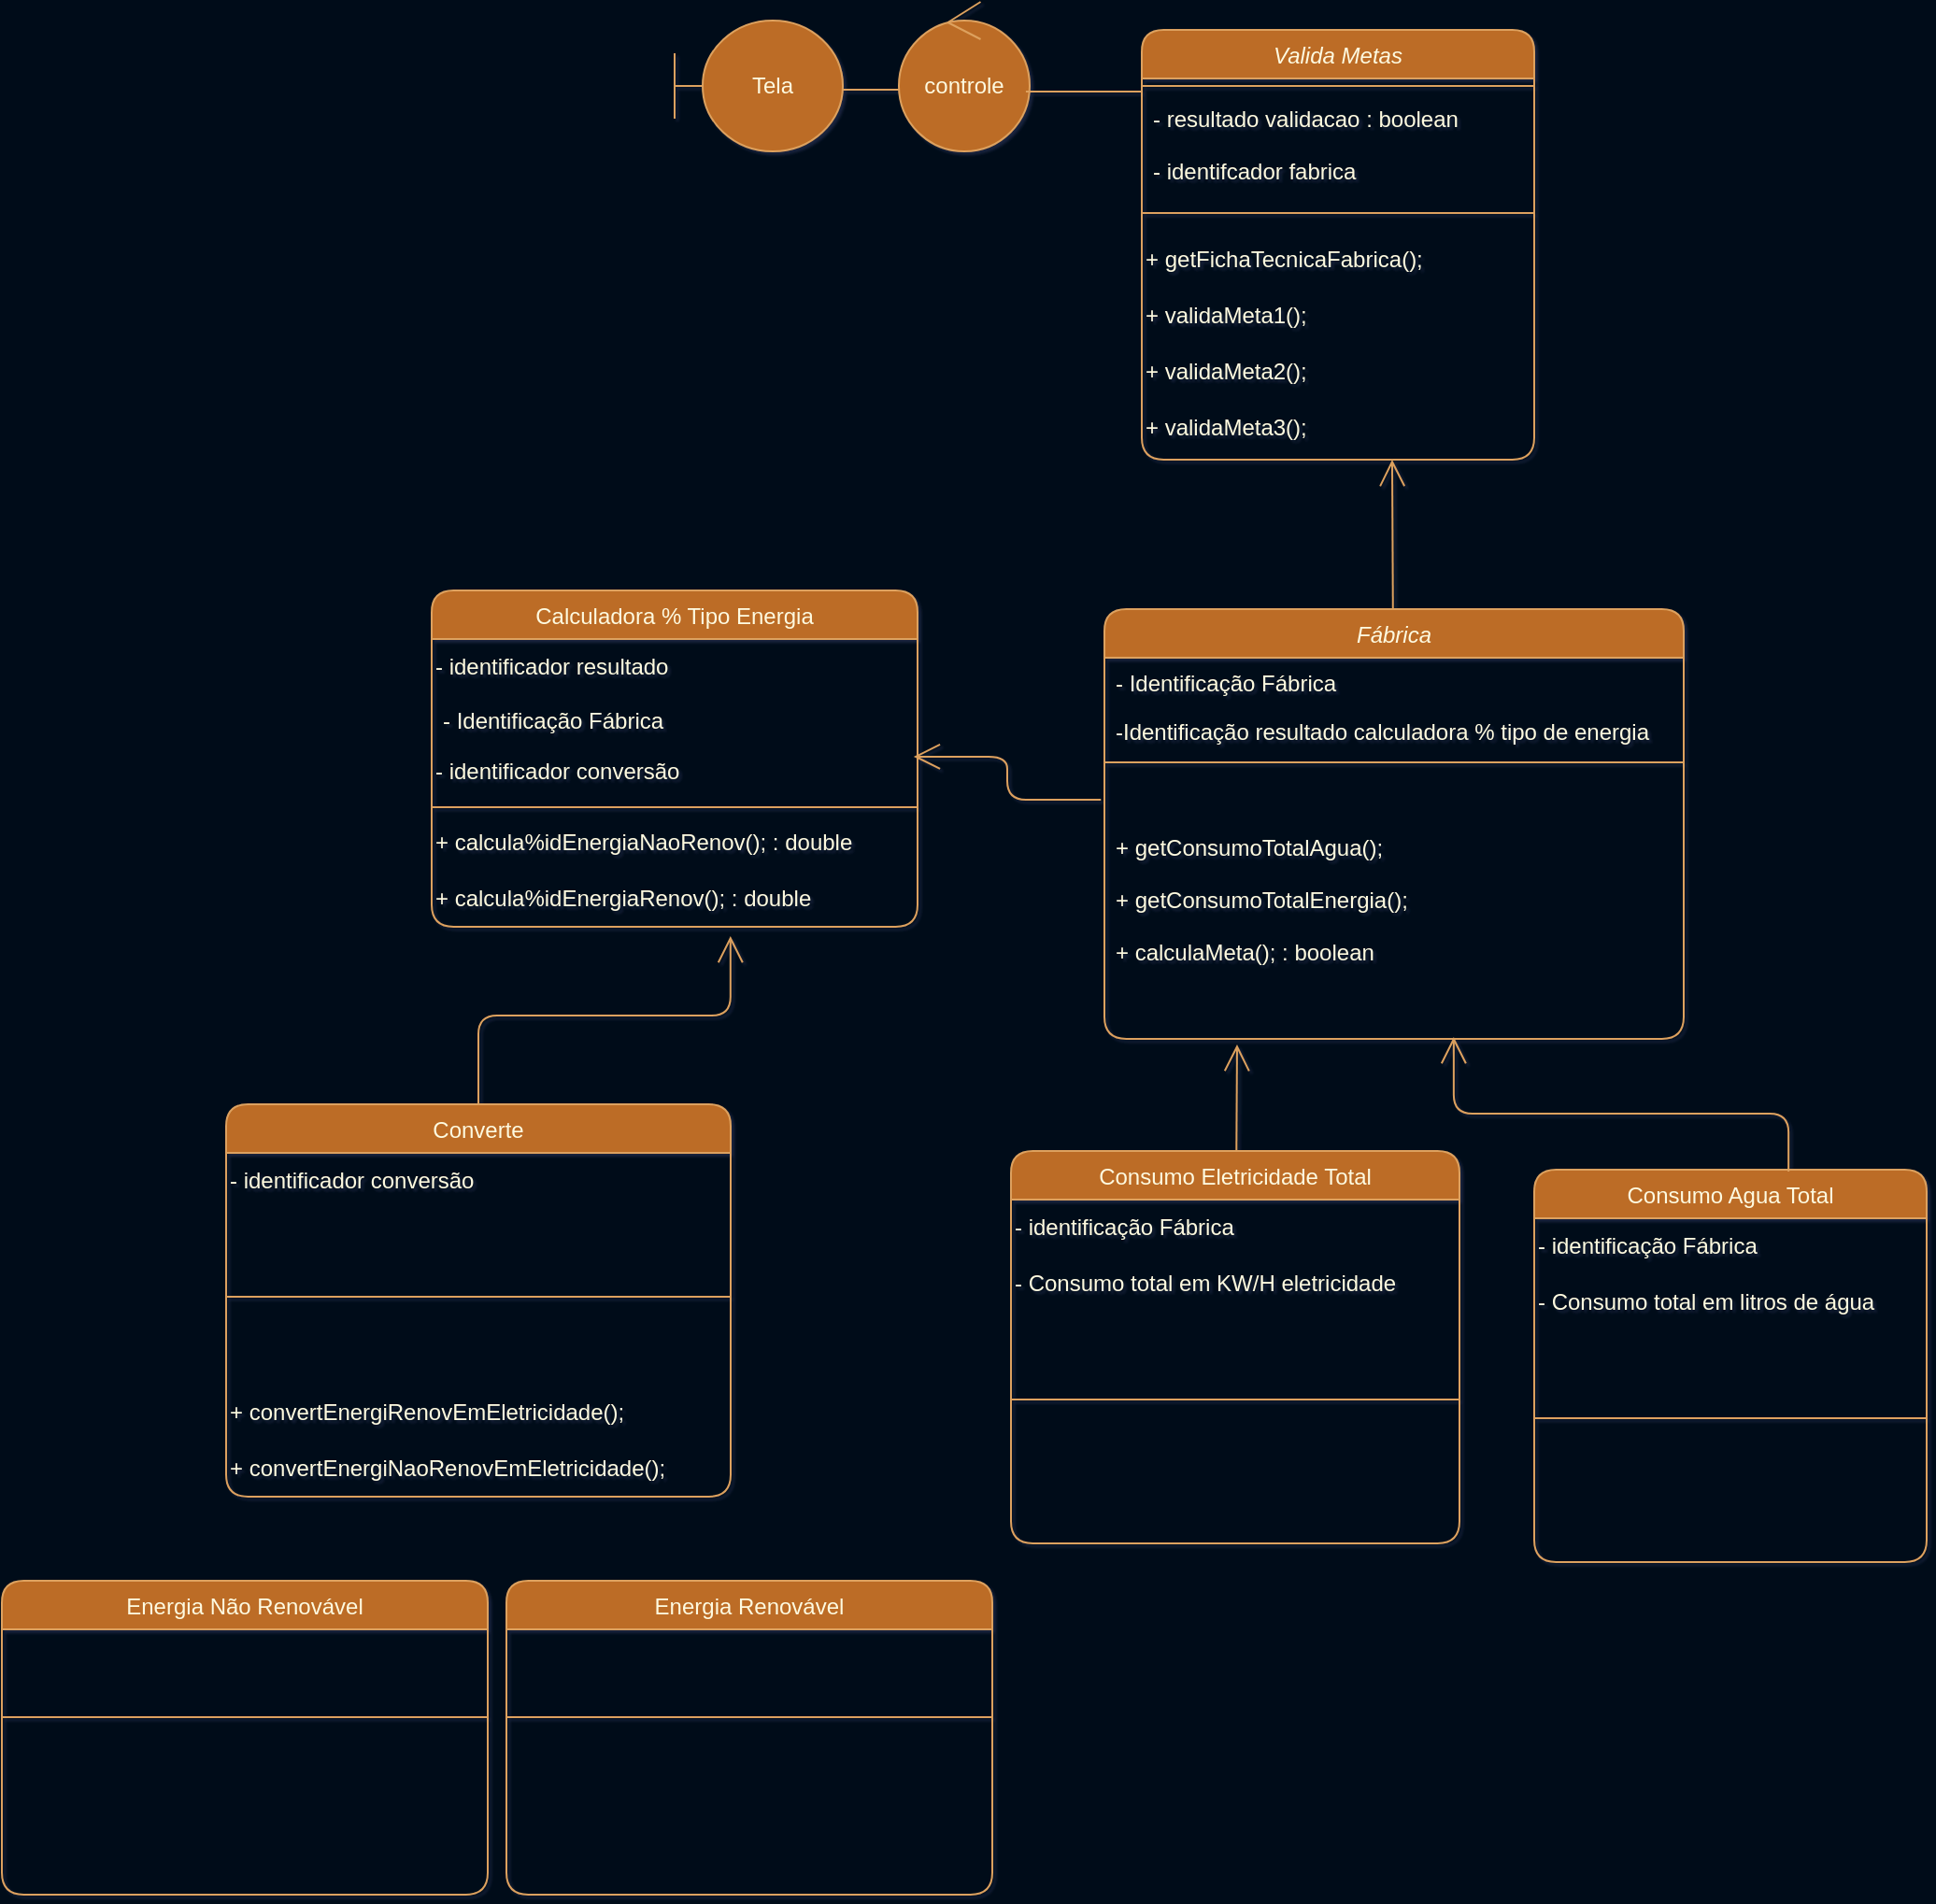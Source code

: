 <mxfile version="21.3.4" type="github">
  <diagram id="C5RBs43oDa-KdzZeNtuy" name="Page-1">
    <mxGraphModel dx="2039" dy="1382" grid="0" gridSize="7" guides="0" tooltips="1" connect="0" arrows="0" fold="1" page="0" pageScale="1" pageWidth="1169" pageHeight="827" background="#000C19" math="0" shadow="1">
      <root>
        <mxCell id="WIyWlLk6GJQsqaUBKTNV-0" />
        <mxCell id="WIyWlLk6GJQsqaUBKTNV-1" parent="WIyWlLk6GJQsqaUBKTNV-0" />
        <mxCell id="zkfFHV4jXpPFQw0GAbJ--17" value="Calculadora % Tipo Energia" style="swimlane;fontStyle=0;align=center;verticalAlign=top;childLayout=stackLayout;horizontal=1;startSize=26;horizontalStack=0;resizeParent=1;resizeLast=0;collapsible=1;marginBottom=0;rounded=1;shadow=0;strokeWidth=1;labelBackgroundColor=none;fillColor=#BC6C25;strokeColor=#DDA15E;fontColor=#FEFAE0;" parent="WIyWlLk6GJQsqaUBKTNV-1" vertex="1">
          <mxGeometry x="-30" y="310" width="260" height="180" as="geometry">
            <mxRectangle x="550" y="140" width="160" height="26" as="alternateBounds" />
          </mxGeometry>
        </mxCell>
        <mxCell id="8Iw89arUOgtDeOS-yBGB-59" value="- identificador resultado" style="text;html=1;align=left;verticalAlign=middle;resizable=0;points=[];autosize=1;strokeColor=none;fillColor=none;labelBackgroundColor=none;rounded=1;fontColor=#FEFAE0;" parent="zkfFHV4jXpPFQw0GAbJ--17" vertex="1">
          <mxGeometry y="26" width="260" height="30" as="geometry" />
        </mxCell>
        <mxCell id="8Iw89arUOgtDeOS-yBGB-60" value="- Identificação Fábrica" style="text;align=left;verticalAlign=top;spacingLeft=4;spacingRight=4;overflow=hidden;rotatable=0;points=[[0,0.5],[1,0.5]];portConstraint=eastwest;labelBackgroundColor=none;rounded=1;fontColor=#FEFAE0;" parent="zkfFHV4jXpPFQw0GAbJ--17" vertex="1">
          <mxGeometry y="56" width="260" height="26" as="geometry" />
        </mxCell>
        <mxCell id="8Iw89arUOgtDeOS-yBGB-61" value="&lt;div style=&quot;&quot;&gt;&lt;span style=&quot;background-color: initial;&quot;&gt;- identificador conversão&lt;/span&gt;&lt;/div&gt;" style="text;html=1;align=left;verticalAlign=middle;resizable=0;points=[];autosize=1;strokeColor=none;fillColor=none;labelBackgroundColor=none;rounded=1;fontColor=#FEFAE0;" parent="zkfFHV4jXpPFQw0GAbJ--17" vertex="1">
          <mxGeometry y="82" width="260" height="30" as="geometry" />
        </mxCell>
        <mxCell id="zkfFHV4jXpPFQw0GAbJ--23" value="" style="line;html=1;strokeWidth=1;align=left;verticalAlign=middle;spacingTop=-1;spacingLeft=3;spacingRight=3;rotatable=0;labelPosition=right;points=[];portConstraint=eastwest;labelBackgroundColor=none;rounded=1;fillColor=#BC6C25;strokeColor=#DDA15E;fontColor=#FEFAE0;" parent="zkfFHV4jXpPFQw0GAbJ--17" vertex="1">
          <mxGeometry y="112" width="260" height="8" as="geometry" />
        </mxCell>
        <mxCell id="8Iw89arUOgtDeOS-yBGB-33" value="+ calcula%idEnergiaNaoRenov(); : double" style="text;html=1;align=left;verticalAlign=middle;resizable=0;points=[];autosize=1;strokeColor=none;fillColor=none;labelBackgroundColor=none;rounded=1;fontColor=#FEFAE0;" parent="zkfFHV4jXpPFQw0GAbJ--17" vertex="1">
          <mxGeometry y="120" width="260" height="30" as="geometry" />
        </mxCell>
        <mxCell id="8Iw89arUOgtDeOS-yBGB-25" value="+ calcula%idEnergiaRenov(); : double" style="text;html=1;align=left;verticalAlign=middle;resizable=0;points=[];autosize=1;strokeColor=none;fillColor=none;labelBackgroundColor=none;rounded=1;fontColor=#FEFAE0;" parent="zkfFHV4jXpPFQw0GAbJ--17" vertex="1">
          <mxGeometry y="150" width="260" height="30" as="geometry" />
        </mxCell>
        <mxCell id="8Iw89arUOgtDeOS-yBGB-1" value="Tela" style="shape=umlBoundary;whiteSpace=wrap;html=1;labelBackgroundColor=none;rounded=1;fillColor=#BC6C25;strokeColor=#DDA15E;fontColor=#FEFAE0;" parent="WIyWlLk6GJQsqaUBKTNV-1" vertex="1">
          <mxGeometry x="100" y="5" width="90" height="70" as="geometry" />
        </mxCell>
        <mxCell id="8Iw89arUOgtDeOS-yBGB-3" value="Valida Metas" style="swimlane;fontStyle=2;align=center;verticalAlign=top;childLayout=stackLayout;horizontal=1;startSize=26;horizontalStack=0;resizeParent=1;resizeLast=0;collapsible=1;marginBottom=0;rounded=1;shadow=0;strokeWidth=1;labelBackgroundColor=none;fillColor=#BC6C25;strokeColor=#DDA15E;fontColor=#FEFAE0;" parent="WIyWlLk6GJQsqaUBKTNV-1" vertex="1">
          <mxGeometry x="350" y="10" width="210" height="230" as="geometry">
            <mxRectangle x="370" y="640" width="160" height="26" as="alternateBounds" />
          </mxGeometry>
        </mxCell>
        <mxCell id="8Iw89arUOgtDeOS-yBGB-7" value="" style="line;html=1;strokeWidth=1;align=left;verticalAlign=middle;spacingTop=-1;spacingLeft=3;spacingRight=3;rotatable=0;labelPosition=right;points=[];portConstraint=eastwest;labelBackgroundColor=none;rounded=1;fillColor=#BC6C25;strokeColor=#DDA15E;fontColor=#FEFAE0;" parent="8Iw89arUOgtDeOS-yBGB-3" vertex="1">
          <mxGeometry y="26" width="210" height="8" as="geometry" />
        </mxCell>
        <mxCell id="8Iw89arUOgtDeOS-yBGB-4" value="- resultado validacao : boolean&#xa;&#xa;- identifcador fabrica" style="text;align=left;verticalAlign=top;spacingLeft=4;spacingRight=4;overflow=hidden;rotatable=0;points=[[0,0.5],[1,0.5]];portConstraint=eastwest;labelBackgroundColor=none;rounded=1;fontColor=#FEFAE0;" parent="8Iw89arUOgtDeOS-yBGB-3" vertex="1">
          <mxGeometry y="34" width="210" height="54" as="geometry" />
        </mxCell>
        <mxCell id="8Iw89arUOgtDeOS-yBGB-10" value="" style="line;html=1;strokeWidth=1;align=left;verticalAlign=middle;spacingTop=-1;spacingLeft=3;spacingRight=3;rotatable=0;labelPosition=right;points=[];portConstraint=eastwest;labelBackgroundColor=none;rounded=1;fillColor=#BC6C25;strokeColor=#DDA15E;fontColor=#FEFAE0;" parent="8Iw89arUOgtDeOS-yBGB-3" vertex="1">
          <mxGeometry y="88" width="210" height="20" as="geometry" />
        </mxCell>
        <mxCell id="8Iw89arUOgtDeOS-yBGB-29" value="+ getFichaTecnicaFabrica();" style="text;html=1;align=left;verticalAlign=middle;resizable=0;points=[];autosize=1;strokeColor=none;fillColor=none;labelBackgroundColor=none;rounded=1;fontColor=#FEFAE0;" parent="8Iw89arUOgtDeOS-yBGB-3" vertex="1">
          <mxGeometry y="108" width="210" height="30" as="geometry" />
        </mxCell>
        <mxCell id="8Iw89arUOgtDeOS-yBGB-27" value="+ validaMeta1();" style="text;html=1;align=left;verticalAlign=middle;resizable=0;points=[];autosize=1;strokeColor=none;fillColor=none;labelBackgroundColor=none;rounded=1;fontColor=#FEFAE0;" parent="8Iw89arUOgtDeOS-yBGB-3" vertex="1">
          <mxGeometry y="138" width="210" height="30" as="geometry" />
        </mxCell>
        <mxCell id="8Iw89arUOgtDeOS-yBGB-26" value="+ validaMeta2();" style="text;html=1;align=left;verticalAlign=middle;resizable=0;points=[];autosize=1;strokeColor=none;fillColor=none;labelBackgroundColor=none;rounded=1;fontColor=#FEFAE0;" parent="8Iw89arUOgtDeOS-yBGB-3" vertex="1">
          <mxGeometry y="168" width="210" height="30" as="geometry" />
        </mxCell>
        <mxCell id="8Iw89arUOgtDeOS-yBGB-28" value="+ validaMeta3();" style="text;html=1;align=left;verticalAlign=middle;resizable=0;points=[];autosize=1;strokeColor=none;fillColor=none;labelBackgroundColor=none;rounded=1;fontColor=#FEFAE0;" parent="8Iw89arUOgtDeOS-yBGB-3" vertex="1">
          <mxGeometry y="198" width="210" height="30" as="geometry" />
        </mxCell>
        <mxCell id="8Iw89arUOgtDeOS-yBGB-17" value="Fábrica" style="swimlane;fontStyle=2;align=center;verticalAlign=top;childLayout=stackLayout;horizontal=1;startSize=26;horizontalStack=0;resizeParent=1;resizeLast=0;collapsible=1;marginBottom=0;rounded=1;shadow=0;strokeWidth=1;labelBackgroundColor=none;fillColor=#BC6C25;strokeColor=#DDA15E;fontColor=#FEFAE0;" parent="WIyWlLk6GJQsqaUBKTNV-1" vertex="1">
          <mxGeometry x="330" y="320" width="310" height="230" as="geometry">
            <mxRectangle x="230" y="140" width="160" height="26" as="alternateBounds" />
          </mxGeometry>
        </mxCell>
        <mxCell id="8Iw89arUOgtDeOS-yBGB-18" value="- Identificação Fábrica" style="text;align=left;verticalAlign=top;spacingLeft=4;spacingRight=4;overflow=hidden;rotatable=0;points=[[0,0.5],[1,0.5]];portConstraint=eastwest;labelBackgroundColor=none;rounded=1;fontColor=#FEFAE0;" parent="8Iw89arUOgtDeOS-yBGB-17" vertex="1">
          <mxGeometry y="26" width="310" height="26" as="geometry" />
        </mxCell>
        <mxCell id="8Iw89arUOgtDeOS-yBGB-20" value="-Identificação resultado calculadora % tipo de energia" style="text;align=left;verticalAlign=top;spacingLeft=4;spacingRight=4;overflow=hidden;rotatable=0;points=[[0,0.5],[1,0.5]];portConstraint=eastwest;rounded=1;shadow=0;html=0;labelBackgroundColor=none;fontColor=#FEFAE0;" parent="8Iw89arUOgtDeOS-yBGB-17" vertex="1">
          <mxGeometry y="52" width="310" height="26" as="geometry" />
        </mxCell>
        <mxCell id="8Iw89arUOgtDeOS-yBGB-21" value="" style="line;html=1;strokeWidth=1;align=left;verticalAlign=middle;spacingTop=-1;spacingLeft=3;spacingRight=3;rotatable=0;labelPosition=right;points=[];portConstraint=eastwest;labelBackgroundColor=none;rounded=1;fillColor=#BC6C25;strokeColor=#DDA15E;fontColor=#FEFAE0;" parent="8Iw89arUOgtDeOS-yBGB-17" vertex="1">
          <mxGeometry y="78" width="310" height="8" as="geometry" />
        </mxCell>
        <mxCell id="8Iw89arUOgtDeOS-yBGB-22" value="&#xa;&#xa;+ getConsumoTotalAgua();&#xa;&#xa;+ getConsumoTotalEnergia();&#xa;&#xa;+ calculaMeta(); : boolean" style="text;align=left;verticalAlign=top;spacingLeft=4;spacingRight=4;overflow=hidden;rotatable=0;points=[[0,0.5],[1,0.5]];portConstraint=eastwest;labelBackgroundColor=none;rounded=1;fontColor=#FEFAE0;" parent="8Iw89arUOgtDeOS-yBGB-17" vertex="1">
          <mxGeometry y="86" width="310" height="144" as="geometry" />
        </mxCell>
        <mxCell id="8Iw89arUOgtDeOS-yBGB-30" value="Converte" style="swimlane;fontStyle=0;align=center;verticalAlign=top;childLayout=stackLayout;horizontal=1;startSize=26;horizontalStack=0;resizeParent=1;resizeLast=0;collapsible=1;marginBottom=0;rounded=1;shadow=0;strokeWidth=1;labelBackgroundColor=none;fillColor=#BC6C25;strokeColor=#DDA15E;fontColor=#FEFAE0;" parent="WIyWlLk6GJQsqaUBKTNV-1" vertex="1">
          <mxGeometry x="-140" y="585" width="270" height="210" as="geometry">
            <mxRectangle x="550" y="140" width="160" height="26" as="alternateBounds" />
          </mxGeometry>
        </mxCell>
        <mxCell id="8Iw89arUOgtDeOS-yBGB-58" value="&lt;div style=&quot;&quot;&gt;&lt;span style=&quot;background-color: initial;&quot;&gt;- identificador conversão&lt;/span&gt;&lt;/div&gt;" style="text;html=1;align=left;verticalAlign=middle;resizable=0;points=[];autosize=1;strokeColor=none;fillColor=none;labelBackgroundColor=none;rounded=1;fontColor=#FEFAE0;" parent="8Iw89arUOgtDeOS-yBGB-30" vertex="1">
          <mxGeometry y="26" width="270" height="30" as="geometry" />
        </mxCell>
        <mxCell id="8Iw89arUOgtDeOS-yBGB-31" value="" style="line;html=1;strokeWidth=1;align=left;verticalAlign=middle;spacingTop=-1;spacingLeft=3;spacingRight=3;rotatable=0;labelPosition=right;points=[];portConstraint=eastwest;labelBackgroundColor=none;rounded=1;fillColor=#BC6C25;strokeColor=#DDA15E;fontColor=#FEFAE0;" parent="8Iw89arUOgtDeOS-yBGB-30" vertex="1">
          <mxGeometry y="56" width="270" height="94" as="geometry" />
        </mxCell>
        <mxCell id="8Iw89arUOgtDeOS-yBGB-43" value="+ convertEnergiRenovEmEletricidade();" style="text;html=1;align=left;verticalAlign=middle;resizable=0;points=[];autosize=1;strokeColor=none;fillColor=none;labelBackgroundColor=none;rounded=1;fontColor=#FEFAE0;" parent="8Iw89arUOgtDeOS-yBGB-30" vertex="1">
          <mxGeometry y="150" width="270" height="30" as="geometry" />
        </mxCell>
        <mxCell id="8Iw89arUOgtDeOS-yBGB-42" value="+ convertEnergiNaoRenovEmEletricidade();" style="text;html=1;align=left;verticalAlign=middle;resizable=0;points=[];autosize=1;strokeColor=none;fillColor=none;labelBackgroundColor=none;rounded=1;fontColor=#FEFAE0;" parent="8Iw89arUOgtDeOS-yBGB-30" vertex="1">
          <mxGeometry y="180" width="270" height="30" as="geometry" />
        </mxCell>
        <mxCell id="8Iw89arUOgtDeOS-yBGB-35" value="Energia Renovável" style="swimlane;fontStyle=0;align=center;verticalAlign=top;childLayout=stackLayout;horizontal=1;startSize=26;horizontalStack=0;resizeParent=1;resizeLast=0;collapsible=1;marginBottom=0;rounded=1;shadow=0;strokeWidth=1;labelBackgroundColor=none;fillColor=#BC6C25;strokeColor=#DDA15E;fontColor=#FEFAE0;" parent="WIyWlLk6GJQsqaUBKTNV-1" vertex="1">
          <mxGeometry x="10" y="840" width="260" height="168" as="geometry">
            <mxRectangle x="550" y="140" width="160" height="26" as="alternateBounds" />
          </mxGeometry>
        </mxCell>
        <mxCell id="8Iw89arUOgtDeOS-yBGB-36" value="" style="line;html=1;strokeWidth=1;align=left;verticalAlign=middle;spacingTop=-1;spacingLeft=3;spacingRight=3;rotatable=0;labelPosition=right;points=[];portConstraint=eastwest;labelBackgroundColor=none;rounded=1;fillColor=#BC6C25;strokeColor=#DDA15E;fontColor=#FEFAE0;" parent="8Iw89arUOgtDeOS-yBGB-35" vertex="1">
          <mxGeometry y="26" width="260" height="94" as="geometry" />
        </mxCell>
        <mxCell id="8Iw89arUOgtDeOS-yBGB-41" value="" style="endArrow=open;endFill=1;endSize=12;html=1;rounded=1;exitX=-0.006;exitY=0.111;exitDx=0;exitDy=0;exitPerimeter=0;fontStyle=1;align=left;fontColor=default;labelBackgroundColor=none;labelBorderColor=#CC0066;edgeStyle=elbowEdgeStyle;entryX=0.992;entryY=0.233;entryDx=0;entryDy=0;entryPerimeter=0;strokeColor=#DDA15E;" parent="WIyWlLk6GJQsqaUBKTNV-1" source="8Iw89arUOgtDeOS-yBGB-22" target="8Iw89arUOgtDeOS-yBGB-61" edge="1">
          <mxGeometry width="160" relative="1" as="geometry">
            <mxPoint x="330" y="370" as="sourcePoint" />
            <mxPoint x="230" y="410" as="targetPoint" />
          </mxGeometry>
        </mxCell>
        <mxCell id="8Iw89arUOgtDeOS-yBGB-44" value="Consumo Eletricidade Total" style="swimlane;fontStyle=0;align=center;verticalAlign=top;childLayout=stackLayout;horizontal=1;startSize=26;horizontalStack=0;resizeParent=1;resizeLast=0;collapsible=1;marginBottom=0;rounded=1;shadow=0;strokeWidth=1;labelBackgroundColor=none;fillColor=#BC6C25;strokeColor=#DDA15E;fontColor=#FEFAE0;" parent="WIyWlLk6GJQsqaUBKTNV-1" vertex="1">
          <mxGeometry x="280" y="610" width="240" height="210" as="geometry">
            <mxRectangle x="550" y="140" width="160" height="26" as="alternateBounds" />
          </mxGeometry>
        </mxCell>
        <mxCell id="8Iw89arUOgtDeOS-yBGB-48" value="- identificação Fábrica&lt;br&gt;" style="text;html=1;align=left;verticalAlign=middle;resizable=0;points=[];autosize=1;strokeColor=none;fillColor=none;labelBackgroundColor=none;rounded=1;fontColor=#FEFAE0;" parent="8Iw89arUOgtDeOS-yBGB-44" vertex="1">
          <mxGeometry y="26" width="240" height="30" as="geometry" />
        </mxCell>
        <mxCell id="8Iw89arUOgtDeOS-yBGB-50" value="- Consumo total em KW/H eletricidade&amp;nbsp;" style="text;html=1;align=left;verticalAlign=middle;resizable=0;points=[];autosize=1;strokeColor=none;fillColor=none;labelBackgroundColor=none;rounded=1;fontColor=#FEFAE0;" parent="8Iw89arUOgtDeOS-yBGB-44" vertex="1">
          <mxGeometry y="56" width="240" height="30" as="geometry" />
        </mxCell>
        <mxCell id="8Iw89arUOgtDeOS-yBGB-45" value="" style="line;html=1;strokeWidth=1;align=left;verticalAlign=middle;spacingTop=-1;spacingLeft=3;spacingRight=3;rotatable=0;labelPosition=right;points=[];portConstraint=eastwest;labelBackgroundColor=none;rounded=1;fillColor=#BC6C25;strokeColor=#DDA15E;fontColor=#FEFAE0;" parent="8Iw89arUOgtDeOS-yBGB-44" vertex="1">
          <mxGeometry y="86" width="240" height="94" as="geometry" />
        </mxCell>
        <mxCell id="8Iw89arUOgtDeOS-yBGB-46" value="Consumo Agua Total" style="swimlane;fontStyle=0;align=center;verticalAlign=top;childLayout=stackLayout;horizontal=1;startSize=26;horizontalStack=0;resizeParent=1;resizeLast=0;collapsible=1;marginBottom=0;rounded=1;shadow=0;strokeWidth=1;labelBackgroundColor=none;fillColor=#BC6C25;strokeColor=#DDA15E;fontColor=#FEFAE0;" parent="WIyWlLk6GJQsqaUBKTNV-1" vertex="1">
          <mxGeometry x="560" y="620" width="210" height="210" as="geometry">
            <mxRectangle x="550" y="140" width="160" height="26" as="alternateBounds" />
          </mxGeometry>
        </mxCell>
        <mxCell id="8Iw89arUOgtDeOS-yBGB-49" value="- identificação Fábrica" style="text;html=1;align=left;verticalAlign=middle;resizable=0;points=[];autosize=1;strokeColor=none;fillColor=none;labelBackgroundColor=none;rounded=1;fontColor=#FEFAE0;" parent="8Iw89arUOgtDeOS-yBGB-46" vertex="1">
          <mxGeometry y="26" width="210" height="30" as="geometry" />
        </mxCell>
        <mxCell id="8Iw89arUOgtDeOS-yBGB-52" value="- Consumo total em litros de água" style="text;html=1;align=left;verticalAlign=middle;resizable=0;points=[];autosize=1;strokeColor=none;fillColor=none;labelBackgroundColor=none;rounded=1;fontColor=#FEFAE0;" parent="8Iw89arUOgtDeOS-yBGB-46" vertex="1">
          <mxGeometry y="56" width="210" height="30" as="geometry" />
        </mxCell>
        <mxCell id="8Iw89arUOgtDeOS-yBGB-47" value="" style="line;html=1;strokeWidth=1;align=left;verticalAlign=middle;spacingTop=-1;spacingLeft=3;spacingRight=3;rotatable=0;labelPosition=right;points=[];portConstraint=eastwest;labelBackgroundColor=none;rounded=1;fillColor=#BC6C25;strokeColor=#DDA15E;fontColor=#FEFAE0;" parent="8Iw89arUOgtDeOS-yBGB-46" vertex="1">
          <mxGeometry y="86" width="210" height="94" as="geometry" />
        </mxCell>
        <mxCell id="8Iw89arUOgtDeOS-yBGB-54" value="" style="endArrow=open;endFill=1;endSize=12;html=1;rounded=1;entryX=0.603;entryY=0.993;entryDx=0;entryDy=0;entryPerimeter=0;exitX=0.648;exitY=0.005;exitDx=0;exitDy=0;edgeStyle=elbowEdgeStyle;elbow=vertical;exitPerimeter=0;labelBackgroundColor=none;fontColor=default;strokeColor=#DDA15E;" parent="WIyWlLk6GJQsqaUBKTNV-1" source="8Iw89arUOgtDeOS-yBGB-46" target="8Iw89arUOgtDeOS-yBGB-22" edge="1">
          <mxGeometry width="160" relative="1" as="geometry">
            <mxPoint x="400" y="660" as="sourcePoint" />
            <mxPoint x="516" y="520" as="targetPoint" />
            <Array as="points">
              <mxPoint x="650" y="590" />
            </Array>
          </mxGeometry>
        </mxCell>
        <mxCell id="8Iw89arUOgtDeOS-yBGB-62" value="" style="endArrow=open;endFill=1;endSize=12;html=1;rounded=1;entryX=0.615;entryY=1.167;entryDx=0;entryDy=0;entryPerimeter=0;edgeStyle=orthogonalEdgeStyle;labelBackgroundColor=none;fontColor=default;strokeColor=#DDA15E;" parent="WIyWlLk6GJQsqaUBKTNV-1" source="8Iw89arUOgtDeOS-yBGB-30" target="8Iw89arUOgtDeOS-yBGB-25" edge="1">
          <mxGeometry width="160" relative="1" as="geometry">
            <mxPoint x="130" y="560" as="sourcePoint" />
            <mxPoint x="290" y="560" as="targetPoint" />
          </mxGeometry>
        </mxCell>
        <mxCell id="8Iw89arUOgtDeOS-yBGB-37" value="Energia Não Renovável" style="swimlane;fontStyle=0;align=center;verticalAlign=top;childLayout=stackLayout;horizontal=1;startSize=26;horizontalStack=0;resizeParent=1;resizeLast=0;collapsible=1;marginBottom=0;rounded=1;shadow=0;strokeWidth=1;labelBackgroundColor=none;fillColor=#BC6C25;strokeColor=#DDA15E;fontColor=#FEFAE0;" parent="WIyWlLk6GJQsqaUBKTNV-1" vertex="1">
          <mxGeometry x="-260" y="840" width="260" height="168" as="geometry">
            <mxRectangle x="550" y="140" width="160" height="26" as="alternateBounds" />
          </mxGeometry>
        </mxCell>
        <mxCell id="8Iw89arUOgtDeOS-yBGB-38" value="" style="line;html=1;strokeWidth=1;align=left;verticalAlign=middle;spacingTop=-1;spacingLeft=3;spacingRight=3;rotatable=0;labelPosition=right;points=[];portConstraint=eastwest;labelBackgroundColor=none;rounded=1;fillColor=#BC6C25;strokeColor=#DDA15E;fontColor=#FEFAE0;" parent="8Iw89arUOgtDeOS-yBGB-37" vertex="1">
          <mxGeometry y="26" width="260" height="94" as="geometry" />
        </mxCell>
        <mxCell id="8Iw89arUOgtDeOS-yBGB-68" value="" style="endArrow=open;endFill=1;endSize=12;html=1;rounded=1;entryX=0.229;entryY=1.021;entryDx=0;entryDy=0;entryPerimeter=0;labelBackgroundColor=none;fontColor=default;strokeColor=#DDA15E;" parent="WIyWlLk6GJQsqaUBKTNV-1" source="8Iw89arUOgtDeOS-yBGB-44" target="8Iw89arUOgtDeOS-yBGB-22" edge="1">
          <mxGeometry width="160" relative="1" as="geometry">
            <mxPoint x="300" y="580" as="sourcePoint" />
            <mxPoint x="400" y="530" as="targetPoint" />
          </mxGeometry>
        </mxCell>
        <mxCell id="8Iw89arUOgtDeOS-yBGB-69" value="" style="endArrow=open;endFill=1;endSize=12;html=1;rounded=1;entryX=0.638;entryY=1.067;entryDx=0;entryDy=0;entryPerimeter=0;labelBackgroundColor=none;fontColor=default;strokeColor=#DDA15E;" parent="WIyWlLk6GJQsqaUBKTNV-1" source="8Iw89arUOgtDeOS-yBGB-17" target="8Iw89arUOgtDeOS-yBGB-28" edge="1">
          <mxGeometry width="160" relative="1" as="geometry">
            <mxPoint x="360" y="330" as="sourcePoint" />
            <mxPoint x="520" y="330" as="targetPoint" />
          </mxGeometry>
        </mxCell>
        <mxCell id="8Iw89arUOgtDeOS-yBGB-71" value="" style="endArrow=none;html=1;rounded=1;entryX=0;entryY=0.588;entryDx=0;entryDy=0;entryPerimeter=0;labelBackgroundColor=none;fontColor=default;strokeColor=#DDA15E;" parent="WIyWlLk6GJQsqaUBKTNV-1" target="8Iw89arUOgtDeOS-yBGB-16" edge="1">
          <mxGeometry width="50" height="50" relative="1" as="geometry">
            <mxPoint x="190" y="42" as="sourcePoint" />
            <mxPoint x="110" y="70" as="targetPoint" />
          </mxGeometry>
        </mxCell>
        <mxCell id="8Iw89arUOgtDeOS-yBGB-16" value="controle" style="ellipse;shape=umlControl;whiteSpace=wrap;html=1;labelBackgroundColor=none;rounded=1;fillColor=#BC6C25;strokeColor=#DDA15E;fontColor=#FEFAE0;" parent="WIyWlLk6GJQsqaUBKTNV-1" vertex="1">
          <mxGeometry x="220" y="-5" width="70" height="80" as="geometry" />
        </mxCell>
        <mxCell id="8Iw89arUOgtDeOS-yBGB-74" value="" style="endArrow=none;html=1;rounded=1;exitX=0.971;exitY=0.6;exitDx=0;exitDy=0;exitPerimeter=0;labelBackgroundColor=none;fontColor=default;strokeColor=#DDA15E;" parent="WIyWlLk6GJQsqaUBKTNV-1" source="8Iw89arUOgtDeOS-yBGB-16" edge="1">
          <mxGeometry width="50" height="50" relative="1" as="geometry">
            <mxPoint x="290" y="50" as="sourcePoint" />
            <mxPoint x="350" y="43" as="targetPoint" />
          </mxGeometry>
        </mxCell>
      </root>
    </mxGraphModel>
  </diagram>
</mxfile>

